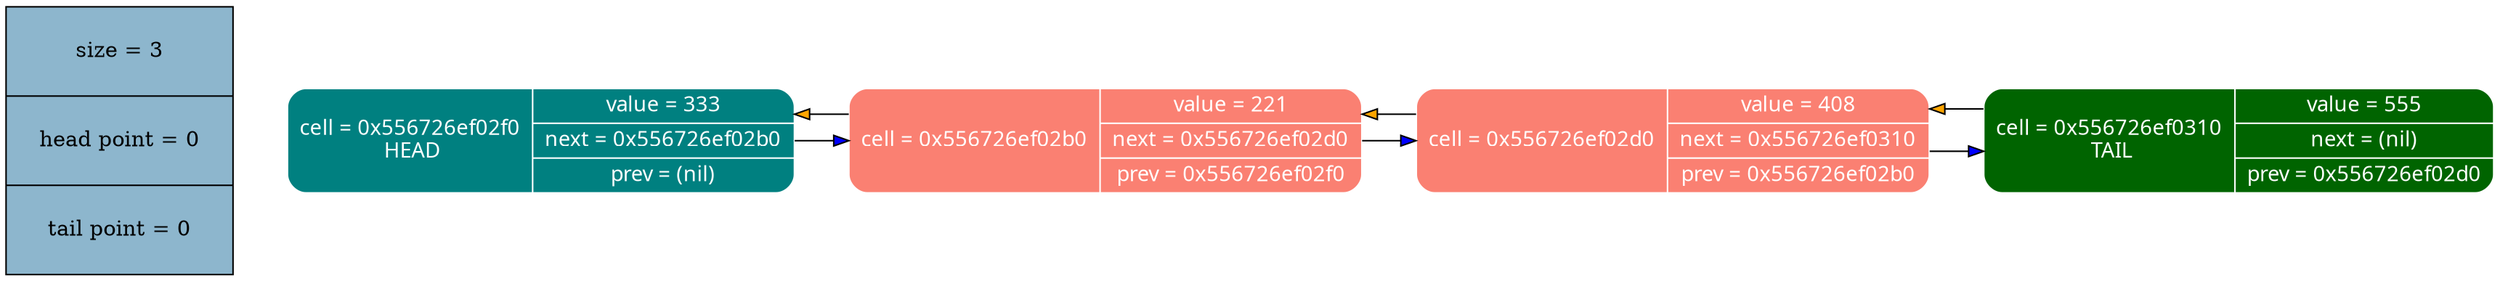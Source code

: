 digraph   
{
rankdir = "LR"
splines = "ortho"

node_stat [margin = "0.3*0.3", style = "filled", shape = "record", fillcolor = "#8DB6CD" label = "size = 3 | head point = 0 | tail point = 0"]
{rank = source; node_stat}

node0x556726ef02f0 [shape = "Mrecord", fillcolor = "#008080", style = "filled", fontcolor = "white", fontname = "Calibri", color = "white", label = "{cell = 0x556726ef02f0\n HEAD| {value = 333 |next = 0x556726ef02b0 |prev = (nil)}}"]
node0x556726ef02f0 -> node0x556726ef02b0 [color = "black", style = "invis", constraint = false, fillcolor = "",   fontcolor = "", fontname = "Calibri", label = ""];
node0x556726ef02f0 -> node0x556726ef02b0 [color = "black", style = "", constraint = true, fillcolor = "blue",   fontcolor = "", fontname = "Calibri", label = ""];
node0x556726ef02b0 [shape = "Mrecord", fillcolor = "#FA8072", style = "filled", fontcolor = "white", fontname = "Calibri", color = "white", label = "{cell = 0x556726ef02b0\n | {value = 221 |next = 0x556726ef02d0 |prev = 0x556726ef02f0}}"]
node0x556726ef02b0 -> node0x556726ef02d0 [color = "black", style = "invis", constraint = true, fillcolor = "",   fontcolor = "", fontname = "Calibri", label = ""];
node0x556726ef02b0 -> node0x556726ef02d0 [color = "black", style = "", constraint = true, fillcolor = "blue",   fontcolor = "", fontname = "Calibri", label = ""];
node0x556726ef02b0 -> node0x556726ef02f0 [color = "black", style = "", constraint = true, fillcolor = "orange",   fontcolor = "", fontname = "Calibri", label = ""];
node0x556726ef02d0 [shape = "Mrecord", fillcolor = "#FA8072", style = "filled", fontcolor = "white", fontname = "Calibri", color = "white", label = "{cell = 0x556726ef02d0\n | {value = 408 |next = 0x556726ef0310 |prev = 0x556726ef02b0}}"]
node0x556726ef02d0 -> node0x556726ef0310 [color = "black", style = "invis", constraint = true, fillcolor = "",   fontcolor = "", fontname = "Calibri", label = ""];
node0x556726ef02d0 -> node0x556726ef0310 [color = "black", style = "", constraint = true, fillcolor = "blue",   fontcolor = "", fontname = "Calibri", label = ""];
node0x556726ef02d0 -> node0x556726ef02b0 [color = "black", style = "", constraint = true, fillcolor = "orange",   fontcolor = "", fontname = "Calibri", label = ""];
node0x556726ef0310 [shape = "Mrecord", fillcolor = "#006400", style = "filled", fontcolor = "white", fontname = "Calibri", color = "white", label = "{cell = 0x556726ef0310\n TAIL| {value = 555 |next = (nil) |prev = 0x556726ef02d0}}"]
node0x556726ef0310 -> node0x556726ef02d0 [color = "black", style = "invis", constraint = false, fillcolor = "",   fontcolor = "", fontname = "Calibri", label = ""];
node0x556726ef0310 -> node0x556726ef02d0 [color = "black", style = "", constraint = true, fillcolor = "orange",   fontcolor = "", fontname = "Calibri", label = ""];
}
